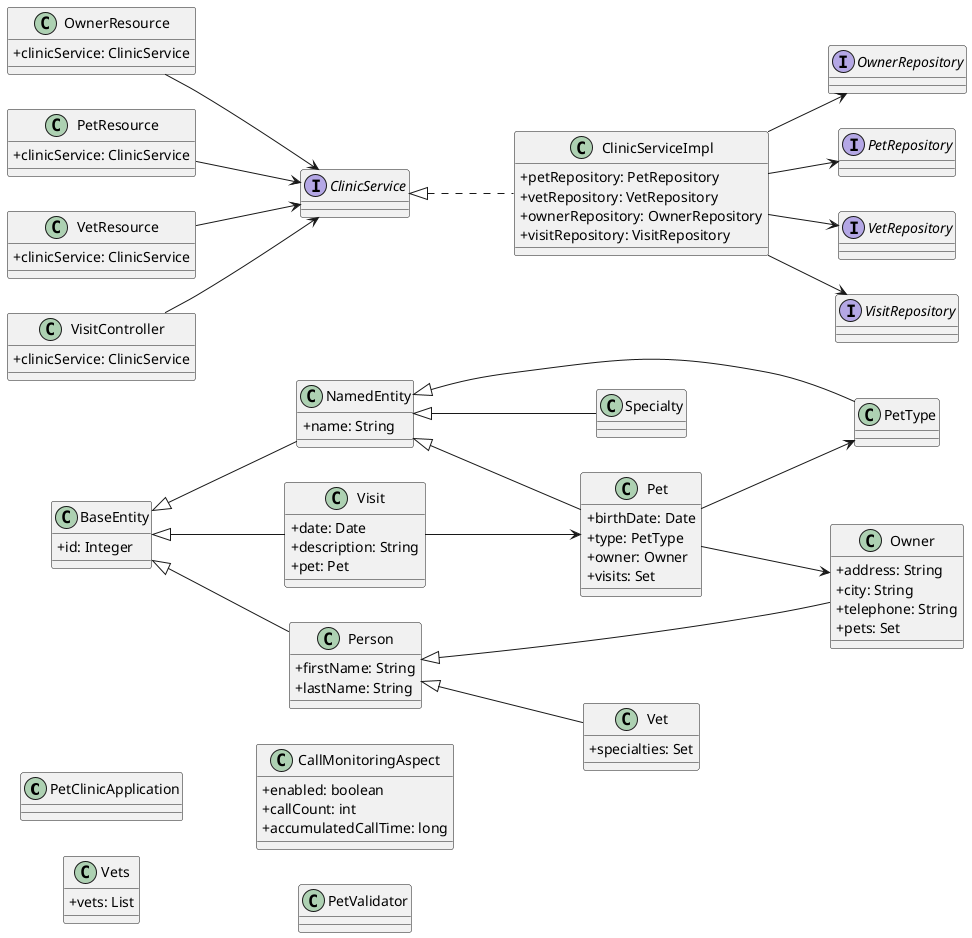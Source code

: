 @startuml
skinparam classAttributeIconSize 0
left to right direction
class PetClinicApplication {
}
class BaseEntity {
  + id: Integer
}
class NamedEntity {
  + name: String
}
class Owner {
  + address: String
  + city: String
  + telephone: String
  + pets: Set
}
class Person {
  + firstName: String
  + lastName: String
}
class Pet {
  + birthDate: Date
  + type: PetType
  + owner: Owner
  + visits: Set
}
class PetType {
}
class Specialty {
}
class Vet {
  + specialties: Set
}
class Vets {
  + vets: List
}
class Visit {
  + date: Date
  + description: String
  + pet: Pet
}
interface OwnerRepository {
}
interface PetRepository {
}
interface VetRepository {
}
interface VisitRepository {
}
interface ClinicService {
}
class ClinicServiceImpl {
  + petRepository: PetRepository
  + vetRepository: VetRepository
  + ownerRepository: OwnerRepository
  + visitRepository: VisitRepository
}
class CallMonitoringAspect {
  + enabled: boolean
  + callCount: int
  + accumulatedCallTime: long
}
class OwnerResource {
  + clinicService: ClinicService
}
class PetResource {
  + clinicService: ClinicService
}
class PetValidator {
}
class VetResource {
  + clinicService: ClinicService
}
class VisitController {
  + clinicService: ClinicService
}
BaseEntity <|-- NamedEntity
BaseEntity <|-- Person
BaseEntity <|-- Visit
ClinicService <|.. ClinicServiceImpl
ClinicServiceImpl --> OwnerRepository
ClinicServiceImpl --> PetRepository
ClinicServiceImpl --> VetRepository
ClinicServiceImpl --> VisitRepository
NamedEntity <|-- Pet
NamedEntity <|-- PetType
NamedEntity <|-- Specialty
OwnerResource --> ClinicService
Person <|-- Owner
Person <|-- Vet
Pet --> Owner
Pet --> PetType
PetResource --> ClinicService
VetResource --> ClinicService
Visit --> Pet
VisitController --> ClinicService
@enduml